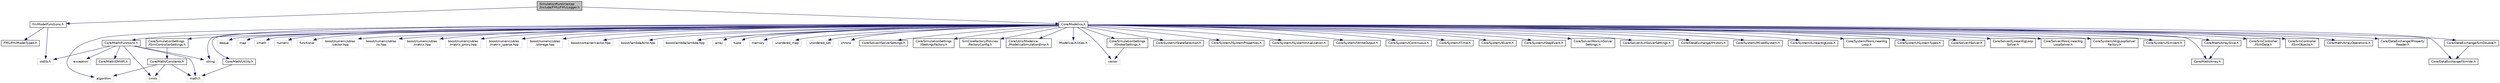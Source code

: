 digraph "SimulationRuntime/cpp/Include/FMU/FMULogger.h"
{
  edge [fontname="Helvetica",fontsize="10",labelfontname="Helvetica",labelfontsize="10"];
  node [fontname="Helvetica",fontsize="10",shape=record];
  Node0 [label="SimulationRuntime/cpp\l/Include/FMU/FMULogger.h",height=0.2,width=0.4,color="black", fillcolor="grey75", style="filled", fontcolor="black"];
  Node0 -> Node1 [color="midnightblue",fontsize="10",style="solid",fontname="Helvetica"];
  Node1 [label="Core/Modelica.h",height=0.2,width=0.4,color="black", fillcolor="white", style="filled",URL="$d9/dea/_simulation_runtime_2cpp_2_include_2_core_2modelica_8h.html"];
  Node1 -> Node2 [color="midnightblue",fontsize="10",style="solid",fontname="Helvetica"];
  Node2 [label="string",height=0.2,width=0.4,color="grey75", fillcolor="white", style="filled"];
  Node1 -> Node3 [color="midnightblue",fontsize="10",style="solid",fontname="Helvetica"];
  Node3 [label="vector",height=0.2,width=0.4,color="grey75", fillcolor="white", style="filled"];
  Node1 -> Node4 [color="midnightblue",fontsize="10",style="solid",fontname="Helvetica"];
  Node4 [label="algorithm",height=0.2,width=0.4,color="grey75", fillcolor="white", style="filled"];
  Node1 -> Node5 [color="midnightblue",fontsize="10",style="solid",fontname="Helvetica"];
  Node5 [label="deque",height=0.2,width=0.4,color="grey75", fillcolor="white", style="filled"];
  Node1 -> Node6 [color="midnightblue",fontsize="10",style="solid",fontname="Helvetica"];
  Node6 [label="map",height=0.2,width=0.4,color="grey75", fillcolor="white", style="filled"];
  Node1 -> Node7 [color="midnightblue",fontsize="10",style="solid",fontname="Helvetica"];
  Node7 [label="cmath",height=0.2,width=0.4,color="grey75", fillcolor="white", style="filled"];
  Node1 -> Node8 [color="midnightblue",fontsize="10",style="solid",fontname="Helvetica"];
  Node8 [label="numeric",height=0.2,width=0.4,color="grey75", fillcolor="white", style="filled"];
  Node1 -> Node9 [color="midnightblue",fontsize="10",style="solid",fontname="Helvetica"];
  Node9 [label="functional",height=0.2,width=0.4,color="grey75", fillcolor="white", style="filled"];
  Node1 -> Node10 [color="midnightblue",fontsize="10",style="solid",fontname="Helvetica"];
  Node10 [label="boost/numeric/ublas\l/vector.hpp",height=0.2,width=0.4,color="grey75", fillcolor="white", style="filled"];
  Node1 -> Node11 [color="midnightblue",fontsize="10",style="solid",fontname="Helvetica"];
  Node11 [label="boost/numeric/ublas\l/io.hpp",height=0.2,width=0.4,color="grey75", fillcolor="white", style="filled"];
  Node1 -> Node12 [color="midnightblue",fontsize="10",style="solid",fontname="Helvetica"];
  Node12 [label="boost/numeric/ublas\l/matrix.hpp",height=0.2,width=0.4,color="grey75", fillcolor="white", style="filled"];
  Node1 -> Node13 [color="midnightblue",fontsize="10",style="solid",fontname="Helvetica"];
  Node13 [label="boost/numeric/ublas\l/matrix_proxy.hpp",height=0.2,width=0.4,color="grey75", fillcolor="white", style="filled"];
  Node1 -> Node14 [color="midnightblue",fontsize="10",style="solid",fontname="Helvetica"];
  Node14 [label="boost/numeric/ublas\l/matrix_sparse.hpp",height=0.2,width=0.4,color="grey75", fillcolor="white", style="filled"];
  Node1 -> Node15 [color="midnightblue",fontsize="10",style="solid",fontname="Helvetica"];
  Node15 [label="boost/numeric/ublas\l/storage.hpp",height=0.2,width=0.4,color="grey75", fillcolor="white", style="filled"];
  Node1 -> Node16 [color="midnightblue",fontsize="10",style="solid",fontname="Helvetica"];
  Node16 [label="boost/container/vector.hpp",height=0.2,width=0.4,color="grey75", fillcolor="white", style="filled"];
  Node1 -> Node17 [color="midnightblue",fontsize="10",style="solid",fontname="Helvetica"];
  Node17 [label="boost/lambda/bind.hpp",height=0.2,width=0.4,color="grey75", fillcolor="white", style="filled"];
  Node1 -> Node18 [color="midnightblue",fontsize="10",style="solid",fontname="Helvetica"];
  Node18 [label="boost/lambda/lambda.hpp",height=0.2,width=0.4,color="grey75", fillcolor="white", style="filled"];
  Node1 -> Node19 [color="midnightblue",fontsize="10",style="solid",fontname="Helvetica"];
  Node19 [label="array",height=0.2,width=0.4,color="grey75", fillcolor="white", style="filled"];
  Node1 -> Node20 [color="midnightblue",fontsize="10",style="solid",fontname="Helvetica"];
  Node20 [label="tuple",height=0.2,width=0.4,color="grey75", fillcolor="white", style="filled"];
  Node1 -> Node21 [color="midnightblue",fontsize="10",style="solid",fontname="Helvetica"];
  Node21 [label="memory",height=0.2,width=0.4,color="grey75", fillcolor="white", style="filled"];
  Node1 -> Node22 [color="midnightblue",fontsize="10",style="solid",fontname="Helvetica"];
  Node22 [label="unordered_map",height=0.2,width=0.4,color="grey75", fillcolor="white", style="filled"];
  Node1 -> Node23 [color="midnightblue",fontsize="10",style="solid",fontname="Helvetica"];
  Node23 [label="unordered_set",height=0.2,width=0.4,color="grey75", fillcolor="white", style="filled"];
  Node1 -> Node24 [color="midnightblue",fontsize="10",style="solid",fontname="Helvetica"];
  Node24 [label="chrono",height=0.2,width=0.4,color="grey75", fillcolor="white", style="filled"];
  Node1 -> Node25 [color="midnightblue",fontsize="10",style="solid",fontname="Helvetica"];
  Node25 [label="Core/SimulationSettings\l/IGlobalSettings.h",height=0.2,width=0.4,color="black", fillcolor="white", style="filled",URL="$de/d21/_i_global_settings_8h.html"];
  Node25 -> Node3 [color="midnightblue",fontsize="10",style="solid",fontname="Helvetica"];
  Node1 -> Node26 [color="midnightblue",fontsize="10",style="solid",fontname="Helvetica"];
  Node26 [label="Core/Solver/ISolverSettings.h",height=0.2,width=0.4,color="black", fillcolor="white", style="filled",URL="$dc/d1f/_i_solver_settings_8h.html"];
  Node1 -> Node27 [color="midnightblue",fontsize="10",style="solid",fontname="Helvetica"];
  Node27 [label="Core/SimulationSettings\l/ISettingsFactory.h",height=0.2,width=0.4,color="black", fillcolor="white", style="filled",URL="$d0/d85/_i_settings_factory_8h.html"];
  Node1 -> Node28 [color="midnightblue",fontsize="10",style="solid",fontname="Helvetica"];
  Node28 [label="SimCoreFactory/Policies\l/FactoryConfig.h",height=0.2,width=0.4,color="black", fillcolor="white", style="filled",URL="$d2/dd3/_factory_config_8h.html"];
  Node1 -> Node29 [color="midnightblue",fontsize="10",style="solid",fontname="Helvetica"];
  Node29 [label="Core/Utils/Modelica\l/ModelicaSimulationError.h",height=0.2,width=0.4,color="black", fillcolor="white", style="filled",URL="$de/d0c/_modelica_simulation_error_8h.html"];
  Node1 -> Node30 [color="midnightblue",fontsize="10",style="solid",fontname="Helvetica"];
  Node30 [label="ModelicaUtilities.h",height=0.2,width=0.4,color="grey75", fillcolor="white", style="filled"];
  Node1 -> Node31 [color="midnightblue",fontsize="10",style="solid",fontname="Helvetica"];
  Node31 [label="Core/Math/Array.h",height=0.2,width=0.4,color="black", fillcolor="white", style="filled",URL="$d0/d0d/_simulation_runtime_2cpp_2_include_2_core_2_math_2_array_8h.html"];
  Node1 -> Node32 [color="midnightblue",fontsize="10",style="solid",fontname="Helvetica"];
  Node32 [label="Core/System/IStateSelection.h",height=0.2,width=0.4,color="black", fillcolor="white", style="filled",URL="$d5/dec/_i_state_selection_8h.html"];
  Node1 -> Node33 [color="midnightblue",fontsize="10",style="solid",fontname="Helvetica"];
  Node33 [label="Core/System/ISystemProperties.h",height=0.2,width=0.4,color="black", fillcolor="white", style="filled",URL="$df/d24/_i_system_properties_8h.html"];
  Node1 -> Node34 [color="midnightblue",fontsize="10",style="solid",fontname="Helvetica"];
  Node34 [label="Core/System/ISystemInitialization.h",height=0.2,width=0.4,color="black", fillcolor="white", style="filled",URL="$d3/d53/_i_system_initialization_8h.html"];
  Node1 -> Node35 [color="midnightblue",fontsize="10",style="solid",fontname="Helvetica"];
  Node35 [label="Core/System/IWriteOutput.h",height=0.2,width=0.4,color="black", fillcolor="white", style="filled",URL="$d3/d40/_i_write_output_8h.html"];
  Node1 -> Node36 [color="midnightblue",fontsize="10",style="solid",fontname="Helvetica"];
  Node36 [label="Core/System/IContinuous.h",height=0.2,width=0.4,color="black", fillcolor="white", style="filled",URL="$d2/d41/_i_continuous_8h.html"];
  Node1 -> Node37 [color="midnightblue",fontsize="10",style="solid",fontname="Helvetica"];
  Node37 [label="Core/System/ITime.h",height=0.2,width=0.4,color="black", fillcolor="white", style="filled",URL="$d1/d3a/_i_time_8h.html"];
  Node1 -> Node38 [color="midnightblue",fontsize="10",style="solid",fontname="Helvetica"];
  Node38 [label="Core/System/IEvent.h",height=0.2,width=0.4,color="black", fillcolor="white", style="filled",URL="$d7/dbe/_i_event_8h.html"];
  Node1 -> Node39 [color="midnightblue",fontsize="10",style="solid",fontname="Helvetica"];
  Node39 [label="Core/System/IStepEvent.h",height=0.2,width=0.4,color="black", fillcolor="white", style="filled",URL="$d2/de8/_i_step_event_8h.html"];
  Node1 -> Node40 [color="midnightblue",fontsize="10",style="solid",fontname="Helvetica"];
  Node40 [label="Core/Solver/INonLinSolver\lSettings.h",height=0.2,width=0.4,color="black", fillcolor="white", style="filled",URL="$d4/ddc/_i_non_lin_solver_settings_8h.html"];
  Node1 -> Node41 [color="midnightblue",fontsize="10",style="solid",fontname="Helvetica"];
  Node41 [label="Core/Solver/ILinSolverSettings.h",height=0.2,width=0.4,color="black", fillcolor="white", style="filled",URL="$de/d4f/_i_lin_solver_settings_8h.html"];
  Node1 -> Node42 [color="midnightblue",fontsize="10",style="solid",fontname="Helvetica"];
  Node42 [label="Core/DataExchange/IHistory.h",height=0.2,width=0.4,color="black", fillcolor="white", style="filled",URL="$d4/d62/_i_history_8h.html"];
  Node1 -> Node43 [color="midnightblue",fontsize="10",style="solid",fontname="Helvetica"];
  Node43 [label="Core/System/IMixedSystem.h",height=0.2,width=0.4,color="black", fillcolor="white", style="filled",URL="$d0/d5e/_i_mixed_system_8h.html"];
  Node1 -> Node44 [color="midnightblue",fontsize="10",style="solid",fontname="Helvetica"];
  Node44 [label="Core/System/ILinearAlgLoop.h",height=0.2,width=0.4,color="black", fillcolor="white", style="filled",URL="$d5/d2d/_i_linear_alg_loop_8h.html"];
  Node1 -> Node45 [color="midnightblue",fontsize="10",style="solid",fontname="Helvetica"];
  Node45 [label="Core/System/INonLinearAlg\lLoop.h",height=0.2,width=0.4,color="black", fillcolor="white", style="filled",URL="$d6/dd5/_i_non_linear_alg_loop_8h.html"];
  Node1 -> Node46 [color="midnightblue",fontsize="10",style="solid",fontname="Helvetica"];
  Node46 [label="Core/System/ISystemTypes.h",height=0.2,width=0.4,color="black", fillcolor="white", style="filled",URL="$d2/da2/_i_system_types_8h.html"];
  Node1 -> Node47 [color="midnightblue",fontsize="10",style="solid",fontname="Helvetica"];
  Node47 [label="Core/Solver/ISolver.h",height=0.2,width=0.4,color="black", fillcolor="white", style="filled",URL="$d5/dbd/_i_solver_8h.html"];
  Node1 -> Node48 [color="midnightblue",fontsize="10",style="solid",fontname="Helvetica"];
  Node48 [label="Core/Solver/ILinearAlgLoop\lSolver.h",height=0.2,width=0.4,color="black", fillcolor="white", style="filled",URL="$d8/dc6/_i_linear_alg_loop_solver_8h.html"];
  Node1 -> Node49 [color="midnightblue",fontsize="10",style="solid",fontname="Helvetica"];
  Node49 [label="Core/Solver/INonLinearAlg\lLoopSolver.h",height=0.2,width=0.4,color="black", fillcolor="white", style="filled",URL="$d0/dc8/_i_non_linear_alg_loop_solver_8h.html"];
  Node1 -> Node50 [color="midnightblue",fontsize="10",style="solid",fontname="Helvetica"];
  Node50 [label="Core/System/IAlgLoopSolver\lFactory.h",height=0.2,width=0.4,color="black", fillcolor="white", style="filled",URL="$d5/d71/_i_alg_loop_solver_factory_8h.html"];
  Node1 -> Node51 [color="midnightblue",fontsize="10",style="solid",fontname="Helvetica"];
  Node51 [label="Core/System/ISimVars.h",height=0.2,width=0.4,color="black", fillcolor="white", style="filled",URL="$db/da7/_i_sim_vars_8h.html"];
  Node1 -> Node52 [color="midnightblue",fontsize="10",style="solid",fontname="Helvetica"];
  Node52 [label="Core/DataExchange/ISimVar.h",height=0.2,width=0.4,color="black", fillcolor="white", style="filled",URL="$d2/d34/_i_sim_var_8h.html"];
  Node1 -> Node53 [color="midnightblue",fontsize="10",style="solid",fontname="Helvetica"];
  Node53 [label="Core/SimController\l/ISimData.h",height=0.2,width=0.4,color="black", fillcolor="white", style="filled",URL="$d1/dbf/_i_sim_data_8h.html"];
  Node1 -> Node54 [color="midnightblue",fontsize="10",style="solid",fontname="Helvetica"];
  Node54 [label="Core/SimController\l/ISimObjects.h",height=0.2,width=0.4,color="black", fillcolor="white", style="filled",URL="$d8/dcd/_i_sim_objects_8h.html"];
  Node1 -> Node55 [color="midnightblue",fontsize="10",style="solid",fontname="Helvetica"];
  Node55 [label="Core/SimulationSettings\l/ISimControllerSettings.h",height=0.2,width=0.4,color="black", fillcolor="white", style="filled",URL="$d7/db0/_i_sim_controller_settings_8h.html"];
  Node55 -> Node56 [color="midnightblue",fontsize="10",style="solid",fontname="Helvetica"];
  Node56 [label="Core/Math/Constants.h",height=0.2,width=0.4,color="black", fillcolor="white", style="filled",URL="$d6/dde/_simulation_runtime_2cpp_2_include_2_core_2_math_2_constants_8h.html"];
  Node56 -> Node4 [color="midnightblue",fontsize="10",style="solid",fontname="Helvetica"];
  Node56 -> Node57 [color="midnightblue",fontsize="10",style="solid",fontname="Helvetica"];
  Node57 [label="limits",height=0.2,width=0.4,color="grey75", fillcolor="white", style="filled"];
  Node56 -> Node58 [color="midnightblue",fontsize="10",style="solid",fontname="Helvetica"];
  Node58 [label="math.h",height=0.2,width=0.4,color="grey75", fillcolor="white", style="filled"];
  Node1 -> Node59 [color="midnightblue",fontsize="10",style="solid",fontname="Helvetica"];
  Node59 [label="Core/Math/Functions.h",height=0.2,width=0.4,color="black", fillcolor="white", style="filled",URL="$d6/d9b/_functions_8h.html"];
  Node59 -> Node58 [color="midnightblue",fontsize="10",style="solid",fontname="Helvetica"];
  Node59 -> Node60 [color="midnightblue",fontsize="10",style="solid",fontname="Helvetica"];
  Node60 [label="stdlib.h",height=0.2,width=0.4,color="grey75", fillcolor="white", style="filled"];
  Node59 -> Node57 [color="midnightblue",fontsize="10",style="solid",fontname="Helvetica"];
  Node59 -> Node2 [color="midnightblue",fontsize="10",style="solid",fontname="Helvetica"];
  Node59 -> Node61 [color="midnightblue",fontsize="10",style="solid",fontname="Helvetica"];
  Node61 [label="exception",height=0.2,width=0.4,color="grey75", fillcolor="white", style="filled"];
  Node59 -> Node62 [color="midnightblue",fontsize="10",style="solid",fontname="Helvetica"];
  Node62 [label="Core/Math/OMAPI.h",height=0.2,width=0.4,color="black", fillcolor="white", style="filled",URL="$d5/d1e/_o_m_a_p_i_8h.html"];
  Node1 -> Node63 [color="midnightblue",fontsize="10",style="solid",fontname="Helvetica"];
  Node63 [label="Core/Math/ArrayOperations.h",height=0.2,width=0.4,color="black", fillcolor="white", style="filled",URL="$d1/dc5/_array_operations_8h.html"];
  Node1 -> Node64 [color="midnightblue",fontsize="10",style="solid",fontname="Helvetica"];
  Node64 [label="Core/Math/ArraySlice.h",height=0.2,width=0.4,color="black", fillcolor="white", style="filled",URL="$de/d42/_array_slice_8h.html"];
  Node64 -> Node31 [color="midnightblue",fontsize="10",style="solid",fontname="Helvetica"];
  Node1 -> Node65 [color="midnightblue",fontsize="10",style="solid",fontname="Helvetica"];
  Node65 [label="Core/Math/Utility.h",height=0.2,width=0.4,color="black", fillcolor="white", style="filled",URL="$d4/d77/_simulation_runtime_2cpp_2_include_2_core_2_math_2utility_8h.html"];
  Node65 -> Node58 [color="midnightblue",fontsize="10",style="solid",fontname="Helvetica"];
  Node1 -> Node66 [color="midnightblue",fontsize="10",style="solid",fontname="Helvetica"];
  Node66 [label="Core/DataExchange/IProperty\lReader.h",height=0.2,width=0.4,color="black", fillcolor="white", style="filled",URL="$d5/d45/_i_property_reader_8h.html"];
  Node1 -> Node67 [color="midnightblue",fontsize="10",style="solid",fontname="Helvetica"];
  Node67 [label="Core/DataExchange/SimDouble.h",height=0.2,width=0.4,color="black", fillcolor="white", style="filled",URL="$df/d70/_sim_double_8h.html"];
  Node67 -> Node52 [color="midnightblue",fontsize="10",style="solid",fontname="Helvetica"];
  Node0 -> Node68 [color="midnightblue",fontsize="10",style="solid",fontname="Helvetica"];
  Node68 [label="fmiModelFunctions.h",height=0.2,width=0.4,color="black", fillcolor="white", style="filled",URL="$d3/db3/_simulation_runtime_2cpp_2_include_2_f_m_u_2fmi_model_functions_8h.html"];
  Node68 -> Node69 [color="midnightblue",fontsize="10",style="solid",fontname="Helvetica"];
  Node69 [label="FMU/fmiModelTypes.h",height=0.2,width=0.4,color="black", fillcolor="white", style="filled",URL="$dc/de0/_simulation_runtime_2cpp_2_include_2_f_m_u_2fmi_model_types_8h.html"];
  Node68 -> Node60 [color="midnightblue",fontsize="10",style="solid",fontname="Helvetica"];
}
